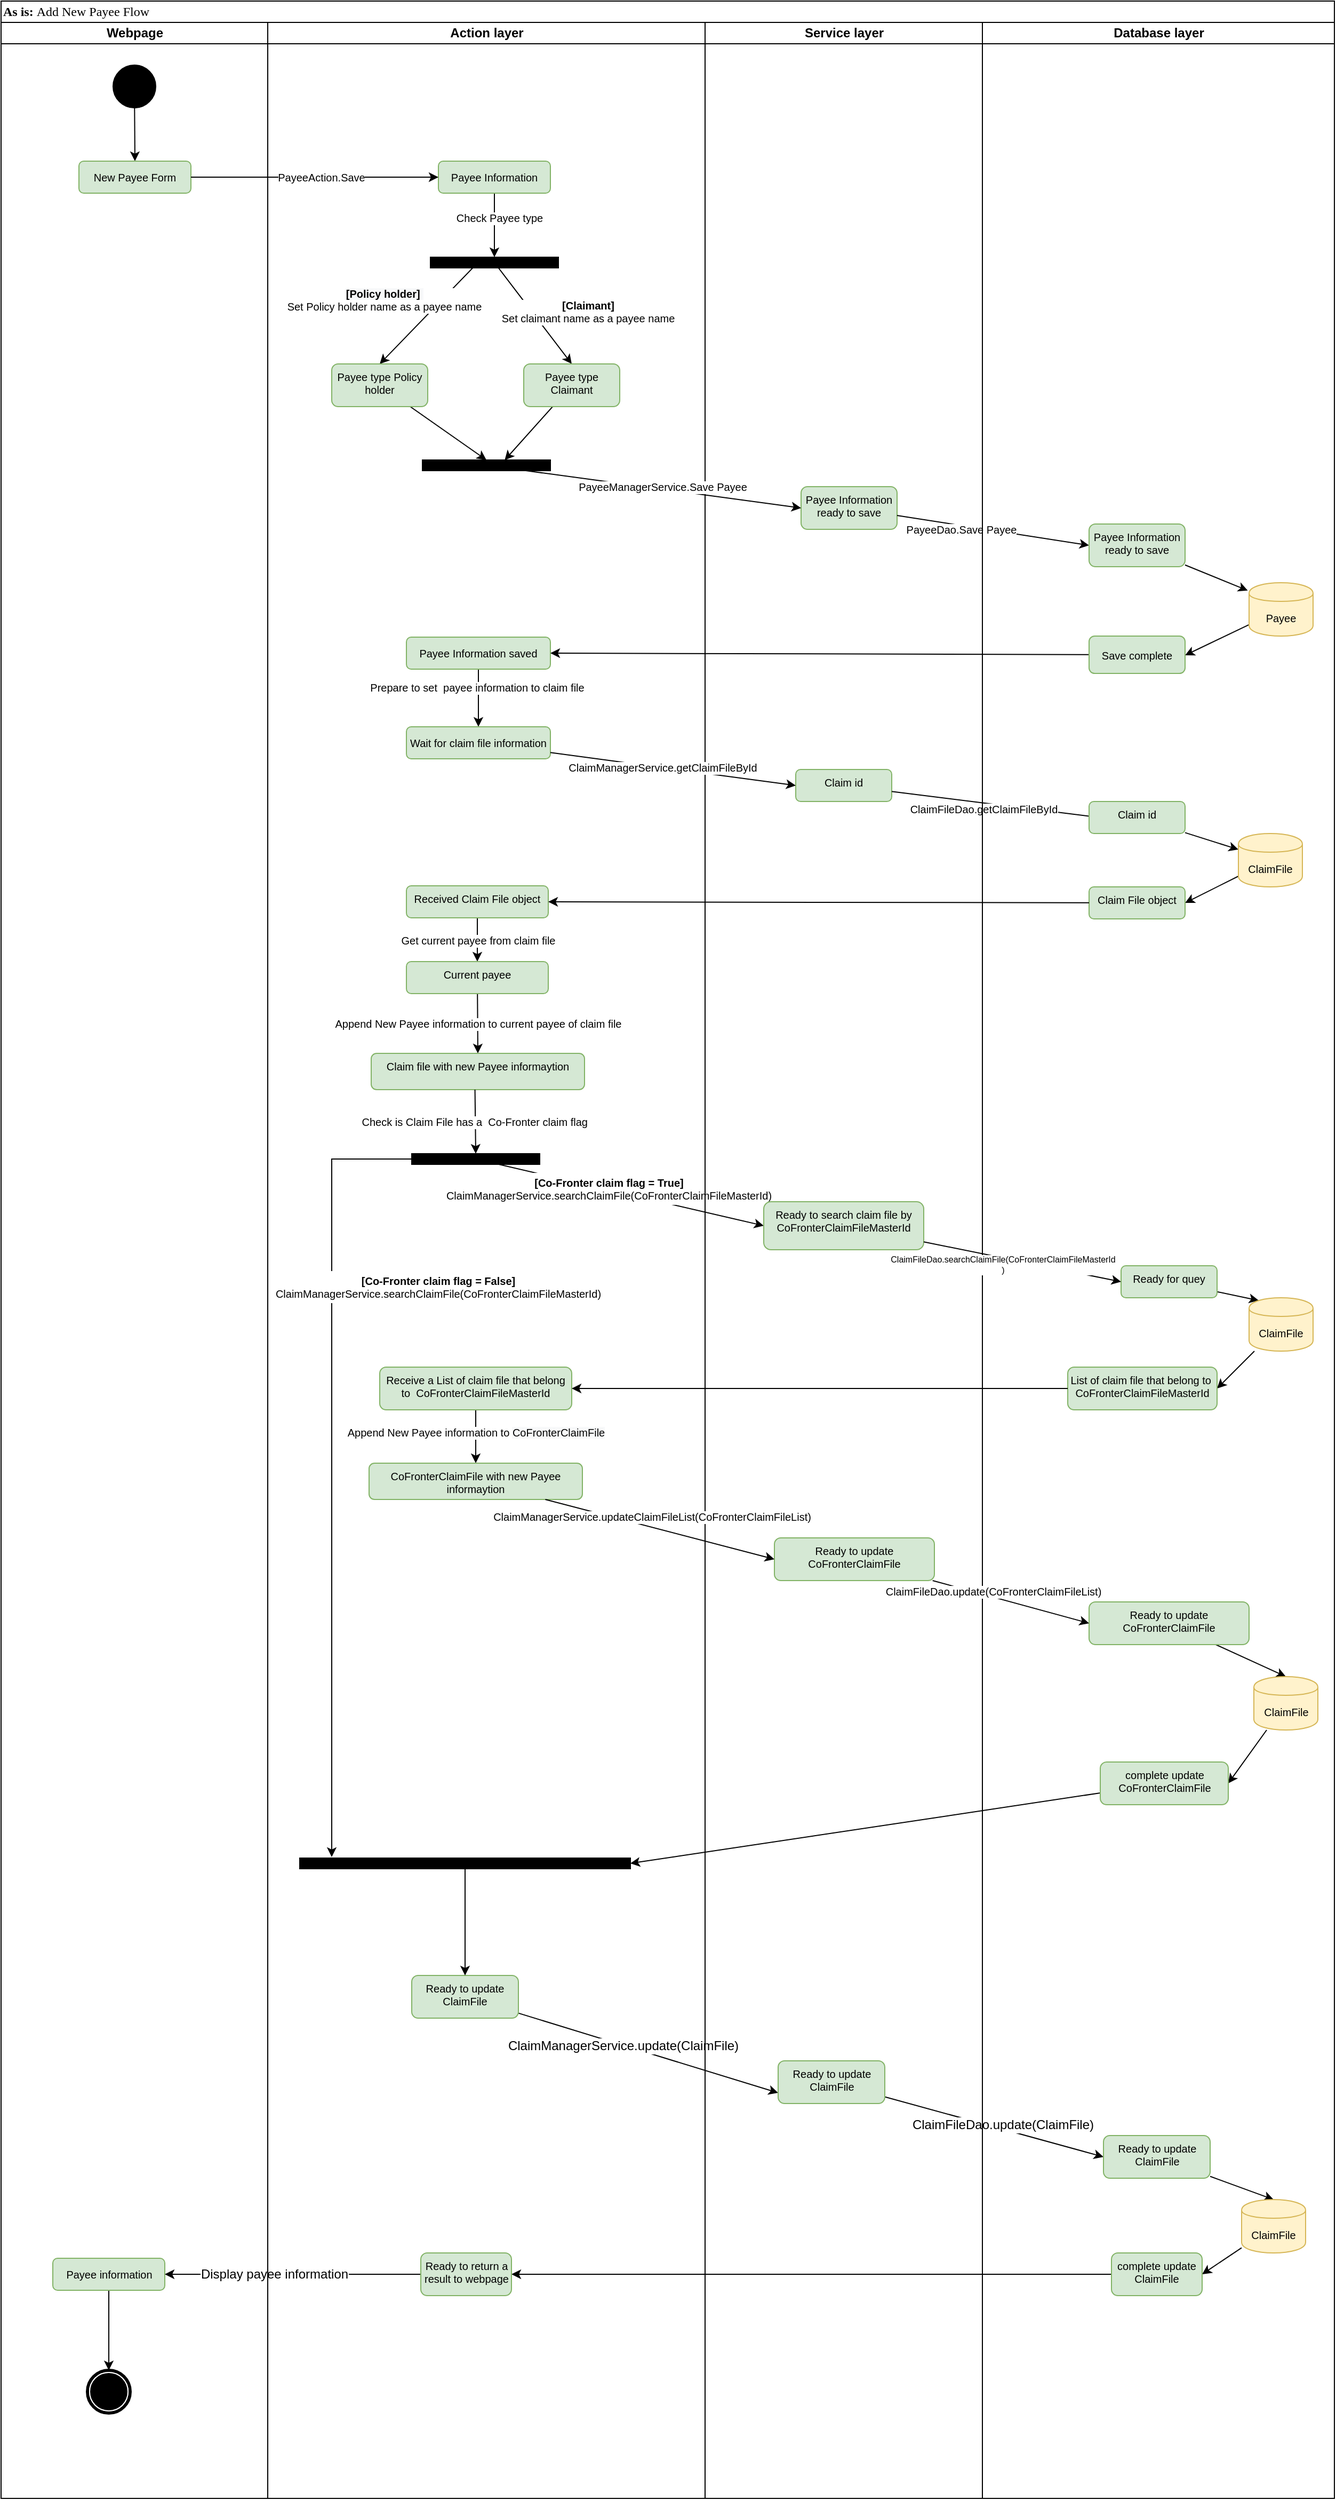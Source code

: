 <mxfile version="12.0.3" type="github" pages="1"><diagram name="Page-1" id="0783ab3e-0a74-02c8-0abd-f7b4e66b4bec"><mxGraphModel dx="1635" dy="1008" grid="1" gridSize="10" guides="1" tooltips="1" connect="1" arrows="1" fold="1" page="1" pageScale="1" pageWidth="850" pageHeight="1100" background="#ffffff" math="0" shadow="0"><root><mxCell id="0"/><mxCell id="1" parent="0"/><mxCell id="1c1d494c118603dd-1" value="As is: &lt;span style=&quot;font-weight: normal&quot;&gt;Add New Payee Flow&lt;/span&gt;" style="swimlane;html=1;childLayout=stackLayout;startSize=20;rounded=0;shadow=0;comic=0;labelBackgroundColor=none;strokeColor=#000000;strokeWidth=1;fillColor=#ffffff;fontFamily=Verdana;fontSize=12;fontColor=#000000;align=left;" parent="1" vertex="1"><mxGeometry x="40" y="20" width="1250" height="2340" as="geometry"/></mxCell><mxCell id="o6uYyF3r6FIAQzFePDf1-80" style="edgeStyle=none;rounded=0;orthogonalLoop=1;jettySize=auto;html=1;entryX=0;entryY=0.5;entryDx=0;entryDy=0;fontSize=10;" parent="1c1d494c118603dd-1" source="o6uYyF3r6FIAQzFePDf1-73" target="o6uYyF3r6FIAQzFePDf1-75" edge="1"><mxGeometry relative="1" as="geometry"/></mxCell><mxCell id="1c1d494c118603dd-2" value="Webpage" style="swimlane;html=1;startSize=20;" parent="1c1d494c118603dd-1" vertex="1"><mxGeometry y="20" width="250" height="2320" as="geometry"/></mxCell><mxCell id="o6uYyF3r6FIAQzFePDf1-14" style="edgeStyle=none;rounded=0;orthogonalLoop=1;jettySize=auto;html=1;entryX=0.5;entryY=0;entryDx=0;entryDy=0;fontSize=10;" parent="1c1d494c118603dd-2" source="60571a20871a0731-4" target="o6uYyF3r6FIAQzFePDf1-1" edge="1"><mxGeometry relative="1" as="geometry"/></mxCell><mxCell id="60571a20871a0731-4" value="" style="ellipse;whiteSpace=wrap;html=1;rounded=0;shadow=0;comic=0;labelBackgroundColor=none;strokeColor=#000000;strokeWidth=1;fillColor=#000000;fontFamily=Verdana;fontSize=12;fontColor=#000000;align=center;" parent="1c1d494c118603dd-2" vertex="1"><mxGeometry x="105" y="40" width="40" height="40" as="geometry"/></mxCell><mxCell id="o6uYyF3r6FIAQzFePDf1-1" value="New Payee Form" style="rounded=1;whiteSpace=wrap;html=1;fillColor=#d5e8d4;strokeColor=#82b366;fontSize=10;" parent="1c1d494c118603dd-2" vertex="1"><mxGeometry x="73" y="130" width="105" height="30" as="geometry"/></mxCell><mxCell id="o6uYyF3r6FIAQzFePDf1-151" style="edgeStyle=none;rounded=0;orthogonalLoop=1;jettySize=auto;html=1;entryX=0.5;entryY=0;entryDx=0;entryDy=0;fontSize=10;" parent="1c1d494c118603dd-2" source="o6uYyF3r6FIAQzFePDf1-147" target="o6uYyF3r6FIAQzFePDf1-150" edge="1"><mxGeometry relative="1" as="geometry"/></mxCell><mxCell id="o6uYyF3r6FIAQzFePDf1-147" value="Payee information" style="rounded=1;whiteSpace=wrap;html=1;fillColor=#d5e8d4;strokeColor=#82b366;fontSize=10;" parent="1c1d494c118603dd-2" vertex="1"><mxGeometry x="48.5" y="2095" width="105" height="30" as="geometry"/></mxCell><mxCell id="o6uYyF3r6FIAQzFePDf1-150" value="" style="shape=mxgraph.bpmn.shape;html=1;verticalLabelPosition=bottom;labelBackgroundColor=#ffffff;verticalAlign=top;perimeter=ellipsePerimeter;outline=end;symbol=terminate;rounded=0;shadow=0;comic=0;strokeColor=#000000;strokeWidth=1;fillColor=#ffffff;fontFamily=Verdana;fontSize=12;fontColor=#000000;align=center;" parent="1c1d494c118603dd-2" vertex="1"><mxGeometry x="81" y="2200" width="40" height="40" as="geometry"/></mxCell><mxCell id="o6uYyF3r6FIAQzFePDf1-110" style="edgeStyle=none;rounded=0;orthogonalLoop=1;jettySize=auto;html=1;entryX=1;entryY=0.5;entryDx=0;entryDy=0;fontSize=10;" parent="1c1d494c118603dd-1" source="o6uYyF3r6FIAQzFePDf1-107" target="o6uYyF3r6FIAQzFePDf1-155" edge="1"><mxGeometry relative="1" as="geometry"/></mxCell><mxCell id="o6uYyF3r6FIAQzFePDf1-114" style="edgeStyle=none;rounded=0;orthogonalLoop=1;jettySize=auto;html=1;entryX=0;entryY=0.75;entryDx=0;entryDy=0;fontSize=10;" parent="1c1d494c118603dd-1" source="o6uYyF3r6FIAQzFePDf1-109" target="o6uYyF3r6FIAQzFePDf1-112" edge="1"><mxGeometry relative="1" as="geometry"/></mxCell><mxCell id="o6uYyF3r6FIAQzFePDf1-115" value="ClaimManagerService.update(ClaimFile)" style="text;html=1;resizable=0;points=[];align=center;verticalAlign=middle;labelBackgroundColor=#ffffff;fontSize=12;" parent="o6uYyF3r6FIAQzFePDf1-114" vertex="1" connectable="0"><mxGeometry x="-0.194" relative="1" as="geometry"><mxPoint as="offset"/></mxGeometry></mxCell><mxCell id="o6uYyF3r6FIAQzFePDf1-116" style="edgeStyle=none;rounded=0;orthogonalLoop=1;jettySize=auto;html=1;entryX=0;entryY=0.5;entryDx=0;entryDy=0;fontSize=10;" parent="1c1d494c118603dd-1" source="o6uYyF3r6FIAQzFePDf1-112" target="o6uYyF3r6FIAQzFePDf1-113" edge="1"><mxGeometry relative="1" as="geometry"/></mxCell><mxCell id="o6uYyF3r6FIAQzFePDf1-117" value="ClaimFileDao.update(ClaimFile)" style="text;html=1;resizable=0;points=[];align=center;verticalAlign=middle;labelBackgroundColor=#ffffff;fontSize=12;" parent="o6uYyF3r6FIAQzFePDf1-116" vertex="1" connectable="0"><mxGeometry x="0.084" y="-2" relative="1" as="geometry"><mxPoint x="-0.5" y="-6" as="offset"/></mxGeometry></mxCell><mxCell id="o6uYyF3r6FIAQzFePDf1-146" style="edgeStyle=none;rounded=0;orthogonalLoop=1;jettySize=auto;html=1;entryX=1;entryY=0.5;entryDx=0;entryDy=0;fontSize=10;" parent="1c1d494c118603dd-1" source="o6uYyF3r6FIAQzFePDf1-142" target="o6uYyF3r6FIAQzFePDf1-145" edge="1"><mxGeometry relative="1" as="geometry"/></mxCell><mxCell id="o6uYyF3r6FIAQzFePDf1-148" style="edgeStyle=none;rounded=0;orthogonalLoop=1;jettySize=auto;html=1;entryX=1;entryY=0.5;entryDx=0;entryDy=0;fontSize=10;" parent="1c1d494c118603dd-1" source="o6uYyF3r6FIAQzFePDf1-145" target="o6uYyF3r6FIAQzFePDf1-147" edge="1"><mxGeometry relative="1" as="geometry"/></mxCell><mxCell id="o6uYyF3r6FIAQzFePDf1-149" value="Display payee information" style="text;html=1;resizable=0;points=[];align=center;verticalAlign=middle;labelBackgroundColor=#ffffff;fontSize=12;" parent="o6uYyF3r6FIAQzFePDf1-148" vertex="1" connectable="0"><mxGeometry x="0.148" relative="1" as="geometry"><mxPoint as="offset"/></mxGeometry></mxCell><mxCell id="1c1d494c118603dd-3" value="Action layer" style="swimlane;html=1;startSize=20;align=center;" parent="1c1d494c118603dd-1" vertex="1"><mxGeometry x="250" y="20" width="410" height="2320" as="geometry"/></mxCell><mxCell id="o6uYyF3r6FIAQzFePDf1-16" style="edgeStyle=none;rounded=0;orthogonalLoop=1;jettySize=auto;html=1;entryX=0.5;entryY=0;entryDx=0;entryDy=0;fontSize=10;exitX=0.339;exitY=0.901;exitDx=0;exitDy=0;exitPerimeter=0;" parent="1c1d494c118603dd-3" source="o6uYyF3r6FIAQzFePDf1-18" target="o6uYyF3r6FIAQzFePDf1-15" edge="1"><mxGeometry relative="1" as="geometry"/></mxCell><mxCell id="o6uYyF3r6FIAQzFePDf1-17" value="&lt;span style=&quot;text-align: left ; white-space: normal ; background-color: rgb(248 , 249 , 250)&quot;&gt;&lt;b&gt;[Policy holder]&lt;/b&gt;&amp;nbsp;&lt;br&gt;&lt;/span&gt;Set Policy holder name as a payee name" style="text;html=1;resizable=0;points=[];align=center;verticalAlign=middle;labelBackgroundColor=#ffffff;fontSize=10;" parent="o6uYyF3r6FIAQzFePDf1-16" vertex="1" connectable="0"><mxGeometry x="0.318" y="2" relative="1" as="geometry"><mxPoint x="-28" y="-30.5" as="offset"/></mxGeometry></mxCell><mxCell id="o6uYyF3r6FIAQzFePDf1-20" style="edgeStyle=none;rounded=0;orthogonalLoop=1;jettySize=auto;html=1;entryX=0.5;entryY=0;entryDx=0;entryDy=0;fontSize=10;" parent="1c1d494c118603dd-3" source="o6uYyF3r6FIAQzFePDf1-10" target="o6uYyF3r6FIAQzFePDf1-18" edge="1"><mxGeometry relative="1" as="geometry"/></mxCell><mxCell id="o6uYyF3r6FIAQzFePDf1-21" value="Check Payee type" style="text;html=1;resizable=0;points=[];align=center;verticalAlign=middle;labelBackgroundColor=#ffffff;fontSize=10;" parent="o6uYyF3r6FIAQzFePDf1-20" vertex="1" connectable="0"><mxGeometry x="-0.258" y="4" relative="1" as="geometry"><mxPoint as="offset"/></mxGeometry></mxCell><mxCell id="o6uYyF3r6FIAQzFePDf1-10" value="Payee Information" style="rounded=1;whiteSpace=wrap;html=1;fillColor=#d5e8d4;strokeColor=#82b366;fontSize=10;" parent="1c1d494c118603dd-3" vertex="1"><mxGeometry x="160" y="130" width="105" height="30" as="geometry"/></mxCell><mxCell id="o6uYyF3r6FIAQzFePDf1-27" style="edgeStyle=none;rounded=0;orthogonalLoop=1;jettySize=auto;html=1;entryX=0.5;entryY=0;entryDx=0;entryDy=0;fontSize=10;" parent="1c1d494c118603dd-3" source="o6uYyF3r6FIAQzFePDf1-15" target="o6uYyF3r6FIAQzFePDf1-26" edge="1"><mxGeometry relative="1" as="geometry"/></mxCell><mxCell id="o6uYyF3r6FIAQzFePDf1-15" value="Payee type Policy holder" style="rounded=1;whiteSpace=wrap;html=1;fillColor=#d5e8d4;strokeColor=#82b366;fontSize=10;align=center;verticalAlign=top;" parent="1c1d494c118603dd-3" vertex="1"><mxGeometry x="60" y="320" width="90" height="40" as="geometry"/></mxCell><mxCell id="o6uYyF3r6FIAQzFePDf1-23" style="edgeStyle=none;rounded=0;orthogonalLoop=1;jettySize=auto;html=1;entryX=0.5;entryY=0;entryDx=0;entryDy=0;fontSize=10;" parent="1c1d494c118603dd-3" source="o6uYyF3r6FIAQzFePDf1-18" target="o6uYyF3r6FIAQzFePDf1-25" edge="1"><mxGeometry relative="1" as="geometry"><mxPoint x="295" y="390" as="targetPoint"/></mxGeometry></mxCell><mxCell id="o6uYyF3r6FIAQzFePDf1-24" value="&lt;b&gt;[Claimant]&lt;/b&gt;&lt;br&gt;Set claimant name as a payee name" style="text;html=1;resizable=0;points=[];align=center;verticalAlign=middle;labelBackgroundColor=#ffffff;fontSize=10;" parent="o6uYyF3r6FIAQzFePDf1-23" vertex="1" connectable="0"><mxGeometry x="0.35" y="3" relative="1" as="geometry"><mxPoint x="35" y="-18.5" as="offset"/></mxGeometry></mxCell><mxCell id="o6uYyF3r6FIAQzFePDf1-18" value="" style="rounded=0;whiteSpace=wrap;html=1;fontSize=10;align=left;strokeColor=#000000;fillColor=#000000;" parent="1c1d494c118603dd-3" vertex="1"><mxGeometry x="152.5" y="220" width="120" height="10" as="geometry"/></mxCell><mxCell id="o6uYyF3r6FIAQzFePDf1-28" style="edgeStyle=none;rounded=0;orthogonalLoop=1;jettySize=auto;html=1;entryX=0.643;entryY=0.013;entryDx=0;entryDy=0;entryPerimeter=0;fontSize=10;" parent="1c1d494c118603dd-3" source="o6uYyF3r6FIAQzFePDf1-25" target="o6uYyF3r6FIAQzFePDf1-26" edge="1"><mxGeometry relative="1" as="geometry"/></mxCell><mxCell id="o6uYyF3r6FIAQzFePDf1-25" value="Payee type Claimant" style="rounded=1;whiteSpace=wrap;html=1;fillColor=#d5e8d4;strokeColor=#82b366;fontSize=10;align=center;verticalAlign=top;" parent="1c1d494c118603dd-3" vertex="1"><mxGeometry x="240" y="320" width="90" height="40" as="geometry"/></mxCell><mxCell id="o6uYyF3r6FIAQzFePDf1-26" value="" style="rounded=0;whiteSpace=wrap;html=1;fontSize=10;align=left;strokeColor=#000000;fillColor=#000000;" parent="1c1d494c118603dd-3" vertex="1"><mxGeometry x="145" y="410" width="120" height="10" as="geometry"/></mxCell><mxCell id="o6uYyF3r6FIAQzFePDf1-45" style="edgeStyle=none;rounded=0;orthogonalLoop=1;jettySize=auto;html=1;entryX=0.5;entryY=0;entryDx=0;entryDy=0;fontSize=10;" parent="1c1d494c118603dd-3" source="o6uYyF3r6FIAQzFePDf1-41" target="o6uYyF3r6FIAQzFePDf1-43" edge="1"><mxGeometry relative="1" as="geometry"/></mxCell><mxCell id="o6uYyF3r6FIAQzFePDf1-46" value="Prepare to set&amp;nbsp; payee information to claim file" style="text;html=1;resizable=0;points=[];align=center;verticalAlign=middle;labelBackgroundColor=#ffffff;fontSize=10;" parent="o6uYyF3r6FIAQzFePDf1-45" vertex="1" connectable="0"><mxGeometry x="-0.373" y="-2" relative="1" as="geometry"><mxPoint as="offset"/></mxGeometry></mxCell><mxCell id="o6uYyF3r6FIAQzFePDf1-41" value="Payee Information saved" style="rounded=1;whiteSpace=wrap;html=1;fillColor=#d5e8d4;strokeColor=#82b366;fontSize=10;" parent="1c1d494c118603dd-3" vertex="1"><mxGeometry x="130" y="576" width="135" height="30" as="geometry"/></mxCell><mxCell id="o6uYyF3r6FIAQzFePDf1-43" value="Wait for claim file information" style="rounded=1;whiteSpace=wrap;html=1;fillColor=#d5e8d4;strokeColor=#82b366;fontSize=10;" parent="1c1d494c118603dd-3" vertex="1"><mxGeometry x="130" y="660" width="135" height="30" as="geometry"/></mxCell><mxCell id="o6uYyF3r6FIAQzFePDf1-66" value="Get current payee from claim file" style="edgeStyle=none;rounded=0;orthogonalLoop=1;jettySize=auto;html=1;entryX=0.5;entryY=0;entryDx=0;entryDy=0;fontSize=10;" parent="1c1d494c118603dd-3" source="o6uYyF3r6FIAQzFePDf1-59" target="o6uYyF3r6FIAQzFePDf1-65" edge="1"><mxGeometry relative="1" as="geometry"/></mxCell><mxCell id="o6uYyF3r6FIAQzFePDf1-59" value="Received Claim File object" style="rounded=1;whiteSpace=wrap;html=1;fillColor=#d5e8d4;strokeColor=#82b366;fontSize=10;align=center;verticalAlign=top;" parent="1c1d494c118603dd-3" vertex="1"><mxGeometry x="130" y="809" width="133" height="30" as="geometry"/></mxCell><mxCell id="o6uYyF3r6FIAQzFePDf1-68" value="Append New Payee information to current payee of claim file" style="edgeStyle=none;rounded=0;orthogonalLoop=1;jettySize=auto;html=1;entryX=0.5;entryY=0;entryDx=0;entryDy=0;fontSize=10;" parent="1c1d494c118603dd-3" source="o6uYyF3r6FIAQzFePDf1-65" target="o6uYyF3r6FIAQzFePDf1-67" edge="1"><mxGeometry relative="1" as="geometry"/></mxCell><mxCell id="o6uYyF3r6FIAQzFePDf1-65" value="Current payee" style="rounded=1;whiteSpace=wrap;html=1;fillColor=#d5e8d4;strokeColor=#82b366;fontSize=10;align=center;verticalAlign=top;" parent="1c1d494c118603dd-3" vertex="1"><mxGeometry x="130" y="880" width="133" height="30" as="geometry"/></mxCell><mxCell id="o6uYyF3r6FIAQzFePDf1-67" value="Claim file with new Payee informaytion" style="rounded=1;whiteSpace=wrap;html=1;fillColor=#d5e8d4;strokeColor=#82b366;fontSize=10;align=center;verticalAlign=top;" parent="1c1d494c118603dd-3" vertex="1"><mxGeometry x="97" y="966" width="200" height="34" as="geometry"/></mxCell><mxCell id="o6uYyF3r6FIAQzFePDf1-156" style="edgeStyle=orthogonalEdgeStyle;rounded=0;orthogonalLoop=1;jettySize=auto;html=1;fontSize=10;" parent="1c1d494c118603dd-3" source="o6uYyF3r6FIAQzFePDf1-73" edge="1"><mxGeometry relative="1" as="geometry"><mxPoint x="60" y="1719" as="targetPoint"/><Array as="points"><mxPoint x="60" y="1065"/><mxPoint x="60" y="1719"/></Array></mxGeometry></mxCell><mxCell id="o6uYyF3r6FIAQzFePDf1-73" value="" style="rounded=0;whiteSpace=wrap;html=1;fontSize=10;align=left;strokeColor=#000000;fillColor=#000000;" parent="1c1d494c118603dd-3" vertex="1"><mxGeometry x="135" y="1060" width="120" height="10" as="geometry"/></mxCell><mxCell id="o6uYyF3r6FIAQzFePDf1-72" value="Check is Claim File has a&amp;nbsp; Co-Fronter claim flag&amp;nbsp;" style="edgeStyle=none;rounded=0;orthogonalLoop=1;jettySize=auto;html=1;fontSize=10;entryX=0.5;entryY=0;entryDx=0;entryDy=0;" parent="1c1d494c118603dd-3" target="o6uYyF3r6FIAQzFePDf1-73" edge="1"><mxGeometry relative="1" as="geometry"><mxPoint x="194.285" y="1000" as="sourcePoint"/><mxPoint x="190" y="1060" as="targetPoint"/></mxGeometry></mxCell><mxCell id="o6uYyF3r6FIAQzFePDf1-96" style="edgeStyle=none;rounded=0;orthogonalLoop=1;jettySize=auto;html=1;entryX=0.5;entryY=0;entryDx=0;entryDy=0;fontSize=8;" parent="1c1d494c118603dd-3" source="o6uYyF3r6FIAQzFePDf1-93" target="o6uYyF3r6FIAQzFePDf1-95" edge="1"><mxGeometry relative="1" as="geometry"/></mxCell><mxCell id="o6uYyF3r6FIAQzFePDf1-98" value="&lt;span style=&quot;font-size: 10px&quot;&gt;Append New Payee information to&amp;nbsp;&lt;/span&gt;&lt;span style=&quot;font-size: 10px ; white-space: normal ; background-color: rgb(248 , 249 , 250)&quot;&gt;CoFronterClaimFile&lt;/span&gt;" style="text;html=1;resizable=0;points=[];align=center;verticalAlign=middle;labelBackgroundColor=#ffffff;fontSize=8;" parent="o6uYyF3r6FIAQzFePDf1-96" vertex="1" connectable="0"><mxGeometry x="-0.425" y="-2" relative="1" as="geometry"><mxPoint x="2" y="6" as="offset"/></mxGeometry></mxCell><mxCell id="o6uYyF3r6FIAQzFePDf1-93" value="Receive a List of claim file that belong to&amp;nbsp; CoFronterClaimFileMasterId" style="rounded=1;whiteSpace=wrap;html=1;fillColor=#d5e8d4;strokeColor=#82b366;fontSize=10;align=center;verticalAlign=top;" parent="1c1d494c118603dd-3" vertex="1"><mxGeometry x="105" y="1260" width="180" height="40" as="geometry"/></mxCell><mxCell id="o6uYyF3r6FIAQzFePDf1-95" value="CoFronterClaimFile&amp;nbsp;with new Payee informaytion" style="rounded=1;whiteSpace=wrap;html=1;fillColor=#d5e8d4;strokeColor=#82b366;fontSize=10;align=center;verticalAlign=top;" parent="1c1d494c118603dd-3" vertex="1"><mxGeometry x="95" y="1350" width="200" height="34" as="geometry"/></mxCell><mxCell id="o6uYyF3r6FIAQzFePDf1-109" value="Ready to update&lt;br&gt;ClaimFile" style="rounded=1;whiteSpace=wrap;html=1;fillColor=#d5e8d4;strokeColor=#82b366;fontSize=10;align=center;verticalAlign=top;" parent="1c1d494c118603dd-3" vertex="1"><mxGeometry x="135" y="1830" width="100" height="40" as="geometry"/></mxCell><mxCell id="o6uYyF3r6FIAQzFePDf1-145" value="Ready to return a result to webpage" style="rounded=1;whiteSpace=wrap;html=1;fillColor=#d5e8d4;strokeColor=#82b366;fontSize=10;align=center;verticalAlign=top;" parent="1c1d494c118603dd-3" vertex="1"><mxGeometry x="143.5" y="2090" width="85" height="40" as="geometry"/></mxCell><mxCell id="o6uYyF3r6FIAQzFePDf1-154" value="&lt;b style=&quot;font-size: 10px; white-space: nowrap;&quot;&gt;[&lt;span style=&quot;font-size: 10px;&quot;&gt;Co-Fronter claim flag = True&lt;/span&gt;]&lt;/b&gt;&lt;br style=&quot;font-size: 10px; white-space: nowrap;&quot;&gt;&lt;span style=&quot;font-size: 10px; white-space: nowrap;&quot;&gt;ClaimManagerService.searchClaimFile(CoFronterClaimFileMasterId&lt;/span&gt;&lt;span style=&quot;font-size: 10px; white-space: nowrap;&quot;&gt;)&lt;/span&gt;" style="text;html=1;align=center;verticalAlign=middle;whiteSpace=wrap;rounded=0;labelBackgroundColor=none;fontSize=10;strokeColor=none;fillColor=#ffffff;" parent="1c1d494c118603dd-3" vertex="1"><mxGeometry x="175" y="1078" width="290" height="30" as="geometry"/></mxCell><mxCell id="o6uYyF3r6FIAQzFePDf1-157" style="edgeStyle=orthogonalEdgeStyle;rounded=0;orthogonalLoop=1;jettySize=auto;html=1;entryX=0.5;entryY=0;entryDx=0;entryDy=0;fontSize=10;" parent="1c1d494c118603dd-3" source="o6uYyF3r6FIAQzFePDf1-155" target="o6uYyF3r6FIAQzFePDf1-109" edge="1"><mxGeometry relative="1" as="geometry"/></mxCell><mxCell id="o6uYyF3r6FIAQzFePDf1-155" value="" style="rounded=0;whiteSpace=wrap;html=1;fontSize=10;align=left;strokeColor=#000000;fillColor=#000000;" parent="1c1d494c118603dd-3" vertex="1"><mxGeometry x="30" y="1720" width="310" height="10" as="geometry"/></mxCell><mxCell id="o6uYyF3r6FIAQzFePDf1-158" value="&lt;b style=&quot;font-size: 10px ; white-space: nowrap&quot;&gt;[&lt;span style=&quot;font-size: 10px&quot;&gt;Co-Fronter claim flag = False&lt;/span&gt;]&lt;/b&gt;&lt;br style=&quot;font-size: 10px ; white-space: nowrap&quot;&gt;&lt;span style=&quot;font-size: 10px ; white-space: nowrap&quot;&gt;ClaimManagerService.searchClaimFile(CoFronterClaimFileMasterId&lt;/span&gt;&lt;span style=&quot;font-size: 10px ; white-space: nowrap&quot;&gt;)&lt;/span&gt;" style="text;html=1;align=center;verticalAlign=middle;whiteSpace=wrap;rounded=0;labelBackgroundColor=none;fontSize=10;strokeColor=none;fillColor=#ffffff;" parent="1c1d494c118603dd-3" vertex="1"><mxGeometry x="15" y="1170" width="290" height="30" as="geometry"/></mxCell><mxCell id="1c1d494c118603dd-4" value="Service layer" style="swimlane;html=1;startSize=20;" parent="1c1d494c118603dd-1" vertex="1"><mxGeometry x="660" y="20" width="260" height="2320" as="geometry"/></mxCell><mxCell id="o6uYyF3r6FIAQzFePDf1-29" value="Payee Information&lt;br&gt;ready to save" style="rounded=1;whiteSpace=wrap;html=1;fillColor=#d5e8d4;strokeColor=#82b366;fontSize=10;align=center;verticalAlign=top;" parent="1c1d494c118603dd-4" vertex="1"><mxGeometry x="90" y="435" width="90" height="40" as="geometry"/></mxCell><mxCell id="o6uYyF3r6FIAQzFePDf1-47" value="Claim id" style="rounded=1;whiteSpace=wrap;html=1;fillColor=#d5e8d4;strokeColor=#82b366;fontSize=10;align=center;verticalAlign=top;" parent="1c1d494c118603dd-4" vertex="1"><mxGeometry x="85" y="700" width="90" height="30" as="geometry"/></mxCell><mxCell id="o6uYyF3r6FIAQzFePDf1-75" value="Ready to search claim file by&lt;br&gt;CoFronterClaimFileMasterId" style="rounded=1;whiteSpace=wrap;html=1;fillColor=#d5e8d4;strokeColor=#82b366;fontSize=10;align=center;verticalAlign=top;" parent="1c1d494c118603dd-4" vertex="1"><mxGeometry x="55" y="1105" width="150" height="45" as="geometry"/></mxCell><mxCell id="o6uYyF3r6FIAQzFePDf1-99" value="Ready to update&lt;br&gt;CoFronterClaimFile" style="rounded=1;whiteSpace=wrap;html=1;fillColor=#d5e8d4;strokeColor=#82b366;fontSize=10;align=center;verticalAlign=top;" parent="1c1d494c118603dd-4" vertex="1"><mxGeometry x="65" y="1420" width="150" height="40" as="geometry"/></mxCell><mxCell id="o6uYyF3r6FIAQzFePDf1-112" value="Ready to update&lt;br&gt;ClaimFile" style="rounded=1;whiteSpace=wrap;html=1;fillColor=#d5e8d4;strokeColor=#82b366;fontSize=10;align=center;verticalAlign=top;" parent="1c1d494c118603dd-4" vertex="1"><mxGeometry x="68.5" y="1910" width="100" height="40" as="geometry"/></mxCell><mxCell id="o6uYyF3r6FIAQzFePDf1-11" style="rounded=0;orthogonalLoop=1;jettySize=auto;html=1;entryX=0;entryY=0.5;entryDx=0;entryDy=0;fontSize=10;strokeColor=none;" parent="1c1d494c118603dd-1" source="o6uYyF3r6FIAQzFePDf1-1" target="o6uYyF3r6FIAQzFePDf1-10" edge="1"><mxGeometry relative="1" as="geometry"/></mxCell><mxCell id="o6uYyF3r6FIAQzFePDf1-12" style="edgeStyle=none;rounded=0;orthogonalLoop=1;jettySize=auto;html=1;entryX=0;entryY=0.5;entryDx=0;entryDy=0;fontSize=10;" parent="1c1d494c118603dd-1" source="o6uYyF3r6FIAQzFePDf1-1" target="o6uYyF3r6FIAQzFePDf1-10" edge="1"><mxGeometry relative="1" as="geometry"/></mxCell><mxCell id="o6uYyF3r6FIAQzFePDf1-13" value="PayeeAction.Save" style="text;html=1;resizable=0;points=[];align=center;verticalAlign=middle;labelBackgroundColor=#ffffff;fontSize=10;" parent="o6uYyF3r6FIAQzFePDf1-12" vertex="1" connectable="0"><mxGeometry x="-0.441" relative="1" as="geometry"><mxPoint x="57" as="offset"/></mxGeometry></mxCell><mxCell id="o6uYyF3r6FIAQzFePDf1-30" style="edgeStyle=none;rounded=0;orthogonalLoop=1;jettySize=auto;html=1;entryX=0;entryY=0.5;entryDx=0;entryDy=0;fontSize=10;" parent="1c1d494c118603dd-1" source="o6uYyF3r6FIAQzFePDf1-26" target="o6uYyF3r6FIAQzFePDf1-29" edge="1"><mxGeometry relative="1" as="geometry"/></mxCell><mxCell id="o6uYyF3r6FIAQzFePDf1-31" value="PayeeManagerService.Save Payee" style="text;html=1;resizable=0;points=[];align=center;verticalAlign=middle;labelBackgroundColor=#ffffff;fontSize=10;" parent="o6uYyF3r6FIAQzFePDf1-30" vertex="1" connectable="0"><mxGeometry x="-0.478" y="1" relative="1" as="geometry"><mxPoint x="60.5" y="7" as="offset"/></mxGeometry></mxCell><mxCell id="o6uYyF3r6FIAQzFePDf1-34" style="edgeStyle=none;rounded=0;orthogonalLoop=1;jettySize=auto;html=1;entryX=0;entryY=0.5;entryDx=0;entryDy=0;fontSize=10;" parent="1c1d494c118603dd-1" source="o6uYyF3r6FIAQzFePDf1-29" target="o6uYyF3r6FIAQzFePDf1-33" edge="1"><mxGeometry relative="1" as="geometry"/></mxCell><mxCell id="o6uYyF3r6FIAQzFePDf1-35" value="PayeeDao.Save Payee" style="text;html=1;resizable=0;points=[];align=center;verticalAlign=middle;labelBackgroundColor=#ffffff;fontSize=10;" parent="o6uYyF3r6FIAQzFePDf1-34" vertex="1" connectable="0"><mxGeometry x="-0.55" y="-3" relative="1" as="geometry"><mxPoint x="20" y="3.5" as="offset"/></mxGeometry></mxCell><mxCell id="o6uYyF3r6FIAQzFePDf1-42" style="edgeStyle=none;rounded=0;orthogonalLoop=1;jettySize=auto;html=1;entryX=1;entryY=0.5;entryDx=0;entryDy=0;fontSize=10;" parent="1c1d494c118603dd-1" source="o6uYyF3r6FIAQzFePDf1-38" target="o6uYyF3r6FIAQzFePDf1-41" edge="1"><mxGeometry relative="1" as="geometry"/></mxCell><mxCell id="o6uYyF3r6FIAQzFePDf1-48" style="edgeStyle=none;rounded=0;orthogonalLoop=1;jettySize=auto;html=1;entryX=0;entryY=0.5;entryDx=0;entryDy=0;fontSize=10;" parent="1c1d494c118603dd-1" source="o6uYyF3r6FIAQzFePDf1-43" target="o6uYyF3r6FIAQzFePDf1-47" edge="1"><mxGeometry relative="1" as="geometry"/></mxCell><mxCell id="o6uYyF3r6FIAQzFePDf1-49" value="ClaimManagerService.getClaimFileById" style="text;html=1;resizable=0;points=[];align=center;verticalAlign=middle;labelBackgroundColor=#ffffff;fontSize=10;" parent="o6uYyF3r6FIAQzFePDf1-48" vertex="1" connectable="0"><mxGeometry x="-0.562" relative="1" as="geometry"><mxPoint x="54.5" y="7" as="offset"/></mxGeometry></mxCell><mxCell id="o6uYyF3r6FIAQzFePDf1-51" style="edgeStyle=none;rounded=0;orthogonalLoop=1;jettySize=auto;html=1;fontSize=10;" parent="1c1d494c118603dd-1" source="o6uYyF3r6FIAQzFePDf1-47" edge="1"><mxGeometry relative="1" as="geometry"><mxPoint x="1030" y="765" as="targetPoint"/></mxGeometry></mxCell><mxCell id="o6uYyF3r6FIAQzFePDf1-52" value="ClaimFileDao.getClaimFileById" style="text;html=1;resizable=0;points=[];align=center;verticalAlign=middle;labelBackgroundColor=#ffffff;fontSize=10;" parent="o6uYyF3r6FIAQzFePDf1-51" vertex="1" connectable="0"><mxGeometry x="-0.482" y="-1" relative="1" as="geometry"><mxPoint x="35" y="9" as="offset"/></mxGeometry></mxCell><mxCell id="o6uYyF3r6FIAQzFePDf1-32" value="Database layer" style="swimlane;html=1;startSize=20;" parent="1c1d494c118603dd-1" vertex="1"><mxGeometry x="920" y="20" width="330" height="2320" as="geometry"/></mxCell><mxCell id="o6uYyF3r6FIAQzFePDf1-37" style="edgeStyle=none;rounded=0;orthogonalLoop=1;jettySize=auto;html=1;entryX=-0.02;entryY=0.147;entryDx=0;entryDy=0;entryPerimeter=0;fontSize=10;" parent="o6uYyF3r6FIAQzFePDf1-32" source="o6uYyF3r6FIAQzFePDf1-33" target="o6uYyF3r6FIAQzFePDf1-36" edge="1"><mxGeometry relative="1" as="geometry"/></mxCell><mxCell id="o6uYyF3r6FIAQzFePDf1-33" value="Payee Information&lt;br&gt;ready to save" style="rounded=1;whiteSpace=wrap;html=1;fillColor=#d5e8d4;strokeColor=#82b366;fontSize=10;align=center;verticalAlign=top;" parent="o6uYyF3r6FIAQzFePDf1-32" vertex="1"><mxGeometry x="100" y="470" width="90" height="40" as="geometry"/></mxCell><mxCell id="o6uYyF3r6FIAQzFePDf1-39" style="edgeStyle=none;rounded=0;orthogonalLoop=1;jettySize=auto;html=1;fontSize=10;" parent="o6uYyF3r6FIAQzFePDf1-32" source="o6uYyF3r6FIAQzFePDf1-36" edge="1"><mxGeometry relative="1" as="geometry"><mxPoint x="190" y="593" as="targetPoint"/></mxGeometry></mxCell><mxCell id="o6uYyF3r6FIAQzFePDf1-36" value="Payee" style="shape=cylinder;whiteSpace=wrap;html=1;boundedLbl=1;backgroundOutline=1;strokeColor=#d6b656;fillColor=#fff2cc;fontSize=10;align=center;" parent="o6uYyF3r6FIAQzFePDf1-32" vertex="1"><mxGeometry x="250" y="525" width="60" height="50" as="geometry"/></mxCell><mxCell id="o6uYyF3r6FIAQzFePDf1-38" value="Save complete" style="rounded=1;whiteSpace=wrap;html=1;fillColor=#d5e8d4;strokeColor=#82b366;fontSize=10;align=center;verticalAlign=middle;" parent="o6uYyF3r6FIAQzFePDf1-32" vertex="1"><mxGeometry x="100" y="575" width="90" height="35" as="geometry"/></mxCell><mxCell id="o6uYyF3r6FIAQzFePDf1-54" style="edgeStyle=none;rounded=0;orthogonalLoop=1;jettySize=auto;html=1;entryX=0;entryY=0.3;entryDx=0;entryDy=0;fontSize=10;" parent="o6uYyF3r6FIAQzFePDf1-32" source="o6uYyF3r6FIAQzFePDf1-50" target="o6uYyF3r6FIAQzFePDf1-53" edge="1"><mxGeometry relative="1" as="geometry"/></mxCell><mxCell id="o6uYyF3r6FIAQzFePDf1-50" value="Claim id" style="rounded=1;whiteSpace=wrap;html=1;fillColor=#d5e8d4;strokeColor=#82b366;fontSize=10;align=center;verticalAlign=top;" parent="o6uYyF3r6FIAQzFePDf1-32" vertex="1"><mxGeometry x="100" y="730" width="90" height="30" as="geometry"/></mxCell><mxCell id="o6uYyF3r6FIAQzFePDf1-56" style="edgeStyle=none;rounded=0;orthogonalLoop=1;jettySize=auto;html=1;entryX=1;entryY=0.5;entryDx=0;entryDy=0;fontSize=10;" parent="o6uYyF3r6FIAQzFePDf1-32" source="o6uYyF3r6FIAQzFePDf1-53" target="o6uYyF3r6FIAQzFePDf1-55" edge="1"><mxGeometry relative="1" as="geometry"/></mxCell><mxCell id="o6uYyF3r6FIAQzFePDf1-53" value="ClaimFile" style="shape=cylinder;whiteSpace=wrap;html=1;boundedLbl=1;backgroundOutline=1;strokeColor=#d6b656;fillColor=#fff2cc;fontSize=10;align=center;" parent="o6uYyF3r6FIAQzFePDf1-32" vertex="1"><mxGeometry x="240" y="760" width="60" height="50" as="geometry"/></mxCell><mxCell id="o6uYyF3r6FIAQzFePDf1-55" value="Claim File object" style="rounded=1;whiteSpace=wrap;html=1;fillColor=#d5e8d4;strokeColor=#82b366;fontSize=10;align=center;verticalAlign=top;" parent="o6uYyF3r6FIAQzFePDf1-32" vertex="1"><mxGeometry x="100" y="810" width="90" height="30" as="geometry"/></mxCell><mxCell id="o6uYyF3r6FIAQzFePDf1-89" style="edgeStyle=none;rounded=0;orthogonalLoop=1;jettySize=auto;html=1;entryX=0.15;entryY=0.05;entryDx=0;entryDy=0;entryPerimeter=0;fontSize=8;" parent="o6uYyF3r6FIAQzFePDf1-32" source="o6uYyF3r6FIAQzFePDf1-83" target="o6uYyF3r6FIAQzFePDf1-88" edge="1"><mxGeometry relative="1" as="geometry"/></mxCell><mxCell id="o6uYyF3r6FIAQzFePDf1-83" value="Ready for quey" style="rounded=1;whiteSpace=wrap;html=1;fillColor=#d5e8d4;strokeColor=#82b366;fontSize=10;align=center;verticalAlign=top;" parent="o6uYyF3r6FIAQzFePDf1-32" vertex="1"><mxGeometry x="130" y="1165" width="90" height="30" as="geometry"/></mxCell><mxCell id="o6uYyF3r6FIAQzFePDf1-91" style="edgeStyle=none;rounded=0;orthogonalLoop=1;jettySize=auto;html=1;entryX=1;entryY=0.5;entryDx=0;entryDy=0;fontSize=8;" parent="o6uYyF3r6FIAQzFePDf1-32" source="o6uYyF3r6FIAQzFePDf1-88" target="o6uYyF3r6FIAQzFePDf1-90" edge="1"><mxGeometry relative="1" as="geometry"/></mxCell><mxCell id="o6uYyF3r6FIAQzFePDf1-88" value="ClaimFile" style="shape=cylinder;whiteSpace=wrap;html=1;boundedLbl=1;backgroundOutline=1;strokeColor=#d6b656;fillColor=#fff2cc;fontSize=10;align=center;" parent="o6uYyF3r6FIAQzFePDf1-32" vertex="1"><mxGeometry x="250" y="1195" width="60" height="50" as="geometry"/></mxCell><mxCell id="o6uYyF3r6FIAQzFePDf1-90" value="List of claim file that belong to&amp;nbsp; CoFronterClaimFileMasterId" style="rounded=1;whiteSpace=wrap;html=1;fillColor=#d5e8d4;strokeColor=#82b366;fontSize=10;align=center;verticalAlign=top;" parent="o6uYyF3r6FIAQzFePDf1-32" vertex="1"><mxGeometry x="80" y="1260" width="140" height="40" as="geometry"/></mxCell><mxCell id="o6uYyF3r6FIAQzFePDf1-106" style="edgeStyle=none;rounded=0;orthogonalLoop=1;jettySize=auto;html=1;entryX=0.5;entryY=0;entryDx=0;entryDy=0;fontSize=10;" parent="o6uYyF3r6FIAQzFePDf1-32" source="o6uYyF3r6FIAQzFePDf1-102" target="o6uYyF3r6FIAQzFePDf1-105" edge="1"><mxGeometry relative="1" as="geometry"/></mxCell><mxCell id="o6uYyF3r6FIAQzFePDf1-102" value="Ready to update&lt;br&gt;CoFronterClaimFile" style="rounded=1;whiteSpace=wrap;html=1;fillColor=#d5e8d4;strokeColor=#82b366;fontSize=10;align=center;verticalAlign=top;" parent="o6uYyF3r6FIAQzFePDf1-32" vertex="1"><mxGeometry x="100" y="1480" width="150" height="40" as="geometry"/></mxCell><mxCell id="o6uYyF3r6FIAQzFePDf1-108" style="edgeStyle=none;rounded=0;orthogonalLoop=1;jettySize=auto;html=1;entryX=1;entryY=0.5;entryDx=0;entryDy=0;fontSize=10;" parent="o6uYyF3r6FIAQzFePDf1-32" source="o6uYyF3r6FIAQzFePDf1-105" target="o6uYyF3r6FIAQzFePDf1-107" edge="1"><mxGeometry relative="1" as="geometry"/></mxCell><mxCell id="o6uYyF3r6FIAQzFePDf1-105" value="ClaimFile" style="shape=cylinder;whiteSpace=wrap;html=1;boundedLbl=1;backgroundOutline=1;strokeColor=#d6b656;fillColor=#fff2cc;fontSize=10;align=center;" parent="o6uYyF3r6FIAQzFePDf1-32" vertex="1"><mxGeometry x="254.5" y="1550" width="60" height="50" as="geometry"/></mxCell><mxCell id="o6uYyF3r6FIAQzFePDf1-107" value="complete update CoFronterClaimFile" style="rounded=1;whiteSpace=wrap;html=1;fillColor=#d5e8d4;strokeColor=#82b366;fontSize=10;align=center;verticalAlign=top;" parent="o6uYyF3r6FIAQzFePDf1-32" vertex="1"><mxGeometry x="110.5" y="1630" width="120" height="40" as="geometry"/></mxCell><mxCell id="o6uYyF3r6FIAQzFePDf1-141" style="edgeStyle=none;rounded=0;orthogonalLoop=1;jettySize=auto;html=1;entryX=0.5;entryY=0;entryDx=0;entryDy=0;fontSize=10;" parent="o6uYyF3r6FIAQzFePDf1-32" source="o6uYyF3r6FIAQzFePDf1-113" target="o6uYyF3r6FIAQzFePDf1-140" edge="1"><mxGeometry relative="1" as="geometry"/></mxCell><mxCell id="o6uYyF3r6FIAQzFePDf1-113" value="Ready to update&lt;br&gt;ClaimFile" style="rounded=1;whiteSpace=wrap;html=1;fillColor=#d5e8d4;strokeColor=#82b366;fontSize=10;align=center;verticalAlign=top;" parent="o6uYyF3r6FIAQzFePDf1-32" vertex="1"><mxGeometry x="113.5" y="1980" width="100" height="40" as="geometry"/></mxCell><mxCell id="o6uYyF3r6FIAQzFePDf1-144" style="edgeStyle=none;rounded=0;orthogonalLoop=1;jettySize=auto;html=1;entryX=1;entryY=0.5;entryDx=0;entryDy=0;fontSize=10;" parent="o6uYyF3r6FIAQzFePDf1-32" source="o6uYyF3r6FIAQzFePDf1-140" target="o6uYyF3r6FIAQzFePDf1-142" edge="1"><mxGeometry relative="1" as="geometry"/></mxCell><mxCell id="o6uYyF3r6FIAQzFePDf1-140" value="ClaimFile" style="shape=cylinder;whiteSpace=wrap;html=1;boundedLbl=1;backgroundOutline=1;strokeColor=#d6b656;fillColor=#fff2cc;fontSize=10;align=center;" parent="o6uYyF3r6FIAQzFePDf1-32" vertex="1"><mxGeometry x="243" y="2040" width="60" height="50" as="geometry"/></mxCell><mxCell id="o6uYyF3r6FIAQzFePDf1-142" value="complete update ClaimFile" style="rounded=1;whiteSpace=wrap;html=1;fillColor=#d5e8d4;strokeColor=#82b366;fontSize=10;align=center;verticalAlign=top;" parent="o6uYyF3r6FIAQzFePDf1-32" vertex="1"><mxGeometry x="121" y="2090" width="85" height="40" as="geometry"/></mxCell><mxCell id="o6uYyF3r6FIAQzFePDf1-62" style="edgeStyle=none;rounded=0;orthogonalLoop=1;jettySize=auto;html=1;entryX=1;entryY=0.5;entryDx=0;entryDy=0;fontSize=10;" parent="1c1d494c118603dd-1" source="o6uYyF3r6FIAQzFePDf1-55" target="o6uYyF3r6FIAQzFePDf1-59" edge="1"><mxGeometry relative="1" as="geometry"/></mxCell><mxCell id="o6uYyF3r6FIAQzFePDf1-84" style="edgeStyle=none;rounded=0;orthogonalLoop=1;jettySize=auto;html=1;entryX=0;entryY=0.5;entryDx=0;entryDy=0;fontSize=10;" parent="1c1d494c118603dd-1" source="o6uYyF3r6FIAQzFePDf1-75" target="o6uYyF3r6FIAQzFePDf1-83" edge="1"><mxGeometry relative="1" as="geometry"/></mxCell><mxCell id="o6uYyF3r6FIAQzFePDf1-85" value="ClaimFileDao.&lt;span style=&quot;font-size: 8px;&quot;&gt;searchClaimFile(CoFronterClaimFileMasterId&lt;/span&gt;&lt;br style=&quot;font-size: 8px;&quot;&gt;&lt;span style=&quot;font-size: 8px;&quot;&gt;)&lt;/span&gt;" style="text;html=1;resizable=0;points=[];align=center;verticalAlign=middle;labelBackgroundColor=#ffffff;fontSize=8;" parent="o6uYyF3r6FIAQzFePDf1-84" vertex="1" connectable="0"><mxGeometry x="0.254" y="1" relative="1" as="geometry"><mxPoint x="-42.5" y="-1" as="offset"/></mxGeometry></mxCell><mxCell id="o6uYyF3r6FIAQzFePDf1-94" style="edgeStyle=none;rounded=0;orthogonalLoop=1;jettySize=auto;html=1;fontSize=8;" parent="1c1d494c118603dd-1" source="o6uYyF3r6FIAQzFePDf1-90" target="o6uYyF3r6FIAQzFePDf1-93" edge="1"><mxGeometry relative="1" as="geometry"/></mxCell><mxCell id="o6uYyF3r6FIAQzFePDf1-100" style="edgeStyle=none;rounded=0;orthogonalLoop=1;jettySize=auto;html=1;entryX=0;entryY=0.5;entryDx=0;entryDy=0;fontSize=8;" parent="1c1d494c118603dd-1" source="o6uYyF3r6FIAQzFePDf1-95" target="o6uYyF3r6FIAQzFePDf1-99" edge="1"><mxGeometry relative="1" as="geometry"/></mxCell><mxCell id="o6uYyF3r6FIAQzFePDf1-101" value="ClaimManagerService.updateClaimFileList(CoFronterClaimFileList)" style="text;html=1;resizable=0;points=[];align=center;verticalAlign=middle;labelBackgroundColor=#ffffff;fontSize=10;" parent="o6uYyF3r6FIAQzFePDf1-100" vertex="1" connectable="0"><mxGeometry x="-0.092" y="-2" relative="1" as="geometry"><mxPoint x="2.5" y="-11.5" as="offset"/></mxGeometry></mxCell><mxCell id="o6uYyF3r6FIAQzFePDf1-103" style="edgeStyle=none;rounded=0;orthogonalLoop=1;jettySize=auto;html=1;entryX=0;entryY=0.5;entryDx=0;entryDy=0;fontSize=10;" parent="1c1d494c118603dd-1" source="o6uYyF3r6FIAQzFePDf1-99" target="o6uYyF3r6FIAQzFePDf1-102" edge="1"><mxGeometry relative="1" as="geometry"/></mxCell><mxCell id="o6uYyF3r6FIAQzFePDf1-104" value="&lt;span style=&quot;font-size: 10px&quot;&gt;ClaimFileDao&lt;/span&gt;.update(CoFronterClaimFileList)" style="text;html=1;resizable=0;points=[];align=center;verticalAlign=middle;labelBackgroundColor=#ffffff;fontSize=10;" parent="o6uYyF3r6FIAQzFePDf1-103" vertex="1" connectable="0"><mxGeometry x="-0.11" y="-2" relative="1" as="geometry"><mxPoint x="-8" y="-9.5" as="offset"/></mxGeometry></mxCell></root></mxGraphModel></diagram></mxfile>